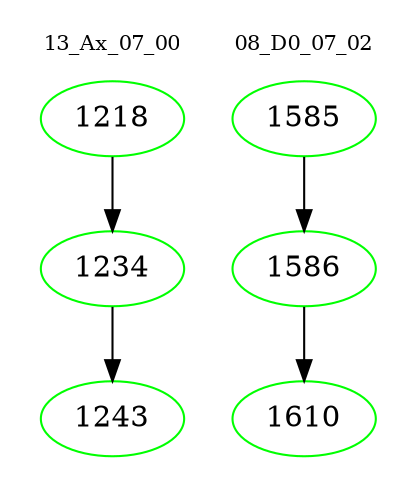 digraph{
subgraph cluster_0 {
color = white
label = "13_Ax_07_00";
fontsize=10;
T0_1218 [label="1218", color="green"]
T0_1218 -> T0_1234 [color="black"]
T0_1234 [label="1234", color="green"]
T0_1234 -> T0_1243 [color="black"]
T0_1243 [label="1243", color="green"]
}
subgraph cluster_1 {
color = white
label = "08_D0_07_02";
fontsize=10;
T1_1585 [label="1585", color="green"]
T1_1585 -> T1_1586 [color="black"]
T1_1586 [label="1586", color="green"]
T1_1586 -> T1_1610 [color="black"]
T1_1610 [label="1610", color="green"]
}
}
